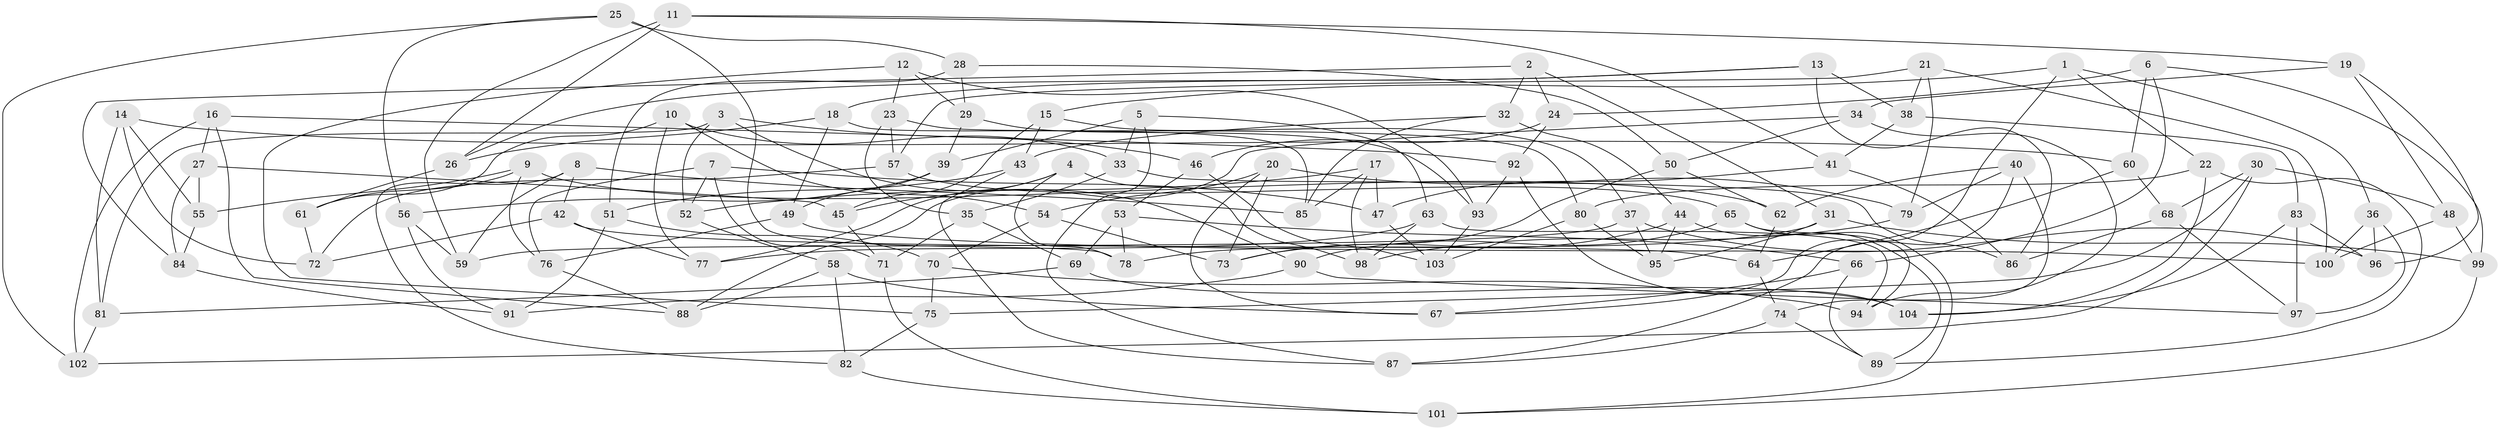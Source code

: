 // Generated by graph-tools (version 1.1) at 2025/50/03/09/25 03:50:55]
// undirected, 104 vertices, 208 edges
graph export_dot {
graph [start="1"]
  node [color=gray90,style=filled];
  1;
  2;
  3;
  4;
  5;
  6;
  7;
  8;
  9;
  10;
  11;
  12;
  13;
  14;
  15;
  16;
  17;
  18;
  19;
  20;
  21;
  22;
  23;
  24;
  25;
  26;
  27;
  28;
  29;
  30;
  31;
  32;
  33;
  34;
  35;
  36;
  37;
  38;
  39;
  40;
  41;
  42;
  43;
  44;
  45;
  46;
  47;
  48;
  49;
  50;
  51;
  52;
  53;
  54;
  55;
  56;
  57;
  58;
  59;
  60;
  61;
  62;
  63;
  64;
  65;
  66;
  67;
  68;
  69;
  70;
  71;
  72;
  73;
  74;
  75;
  76;
  77;
  78;
  79;
  80;
  81;
  82;
  83;
  84;
  85;
  86;
  87;
  88;
  89;
  90;
  91;
  92;
  93;
  94;
  95;
  96;
  97;
  98;
  99;
  100;
  101;
  102;
  103;
  104;
  1 -- 22;
  1 -- 36;
  1 -- 15;
  1 -- 67;
  2 -- 24;
  2 -- 31;
  2 -- 84;
  2 -- 32;
  3 -- 46;
  3 -- 52;
  3 -- 81;
  3 -- 90;
  4 -- 78;
  4 -- 98;
  4 -- 45;
  4 -- 77;
  5 -- 87;
  5 -- 33;
  5 -- 39;
  5 -- 63;
  6 -- 24;
  6 -- 60;
  6 -- 66;
  6 -- 99;
  7 -- 47;
  7 -- 52;
  7 -- 71;
  7 -- 76;
  8 -- 82;
  8 -- 59;
  8 -- 85;
  8 -- 42;
  9 -- 61;
  9 -- 76;
  9 -- 55;
  9 -- 62;
  10 -- 77;
  10 -- 61;
  10 -- 33;
  10 -- 54;
  11 -- 59;
  11 -- 19;
  11 -- 41;
  11 -- 26;
  12 -- 75;
  12 -- 93;
  12 -- 29;
  12 -- 23;
  13 -- 26;
  13 -- 38;
  13 -- 18;
  13 -- 86;
  14 -- 81;
  14 -- 55;
  14 -- 72;
  14 -- 60;
  15 -- 43;
  15 -- 45;
  15 -- 37;
  16 -- 102;
  16 -- 88;
  16 -- 27;
  16 -- 92;
  17 -- 85;
  17 -- 52;
  17 -- 47;
  17 -- 98;
  18 -- 49;
  18 -- 26;
  18 -- 85;
  19 -- 34;
  19 -- 48;
  19 -- 96;
  20 -- 79;
  20 -- 73;
  20 -- 67;
  20 -- 54;
  21 -- 38;
  21 -- 57;
  21 -- 100;
  21 -- 79;
  22 -- 104;
  22 -- 89;
  22 -- 80;
  23 -- 80;
  23 -- 57;
  23 -- 35;
  24 -- 46;
  24 -- 92;
  25 -- 102;
  25 -- 28;
  25 -- 78;
  25 -- 56;
  26 -- 61;
  27 -- 55;
  27 -- 84;
  27 -- 45;
  28 -- 29;
  28 -- 51;
  28 -- 50;
  29 -- 93;
  29 -- 39;
  30 -- 48;
  30 -- 102;
  30 -- 75;
  30 -- 68;
  31 -- 99;
  31 -- 78;
  31 -- 95;
  32 -- 43;
  32 -- 85;
  32 -- 44;
  33 -- 86;
  33 -- 35;
  34 -- 88;
  34 -- 50;
  34 -- 94;
  35 -- 71;
  35 -- 69;
  36 -- 97;
  36 -- 100;
  36 -- 96;
  37 -- 59;
  37 -- 95;
  37 -- 96;
  38 -- 83;
  38 -- 41;
  39 -- 56;
  39 -- 49;
  40 -- 62;
  40 -- 74;
  40 -- 87;
  40 -- 79;
  41 -- 47;
  41 -- 86;
  42 -- 77;
  42 -- 72;
  42 -- 64;
  43 -- 87;
  43 -- 51;
  44 -- 95;
  44 -- 89;
  44 -- 73;
  45 -- 71;
  46 -- 53;
  46 -- 103;
  47 -- 103;
  48 -- 100;
  48 -- 99;
  49 -- 100;
  49 -- 76;
  50 -- 73;
  50 -- 62;
  51 -- 70;
  51 -- 91;
  52 -- 58;
  53 -- 78;
  53 -- 69;
  53 -- 66;
  54 -- 70;
  54 -- 73;
  55 -- 84;
  56 -- 59;
  56 -- 91;
  57 -- 72;
  57 -- 65;
  58 -- 88;
  58 -- 82;
  58 -- 67;
  60 -- 68;
  60 -- 64;
  61 -- 72;
  62 -- 64;
  63 -- 98;
  63 -- 77;
  63 -- 94;
  64 -- 74;
  65 -- 101;
  65 -- 90;
  65 -- 94;
  66 -- 89;
  66 -- 67;
  68 -- 97;
  68 -- 86;
  69 -- 81;
  69 -- 104;
  70 -- 75;
  70 -- 94;
  71 -- 101;
  74 -- 87;
  74 -- 89;
  75 -- 82;
  76 -- 88;
  79 -- 98;
  80 -- 103;
  80 -- 95;
  81 -- 102;
  82 -- 101;
  83 -- 104;
  83 -- 96;
  83 -- 97;
  84 -- 91;
  90 -- 91;
  90 -- 97;
  92 -- 93;
  92 -- 104;
  93 -- 103;
  99 -- 101;
}
